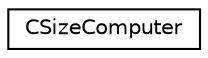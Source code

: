 digraph "Graphical Class Hierarchy"
{
  edge [fontname="Helvetica",fontsize="10",labelfontname="Helvetica",labelfontsize="10"];
  node [fontname="Helvetica",fontsize="10",shape=record];
  rankdir="LR";
  Node0 [label="CSizeComputer",height=0.2,width=0.4,color="black", fillcolor="white", style="filled",URL="$dc/db3/class_c_size_computer.html"];
}

